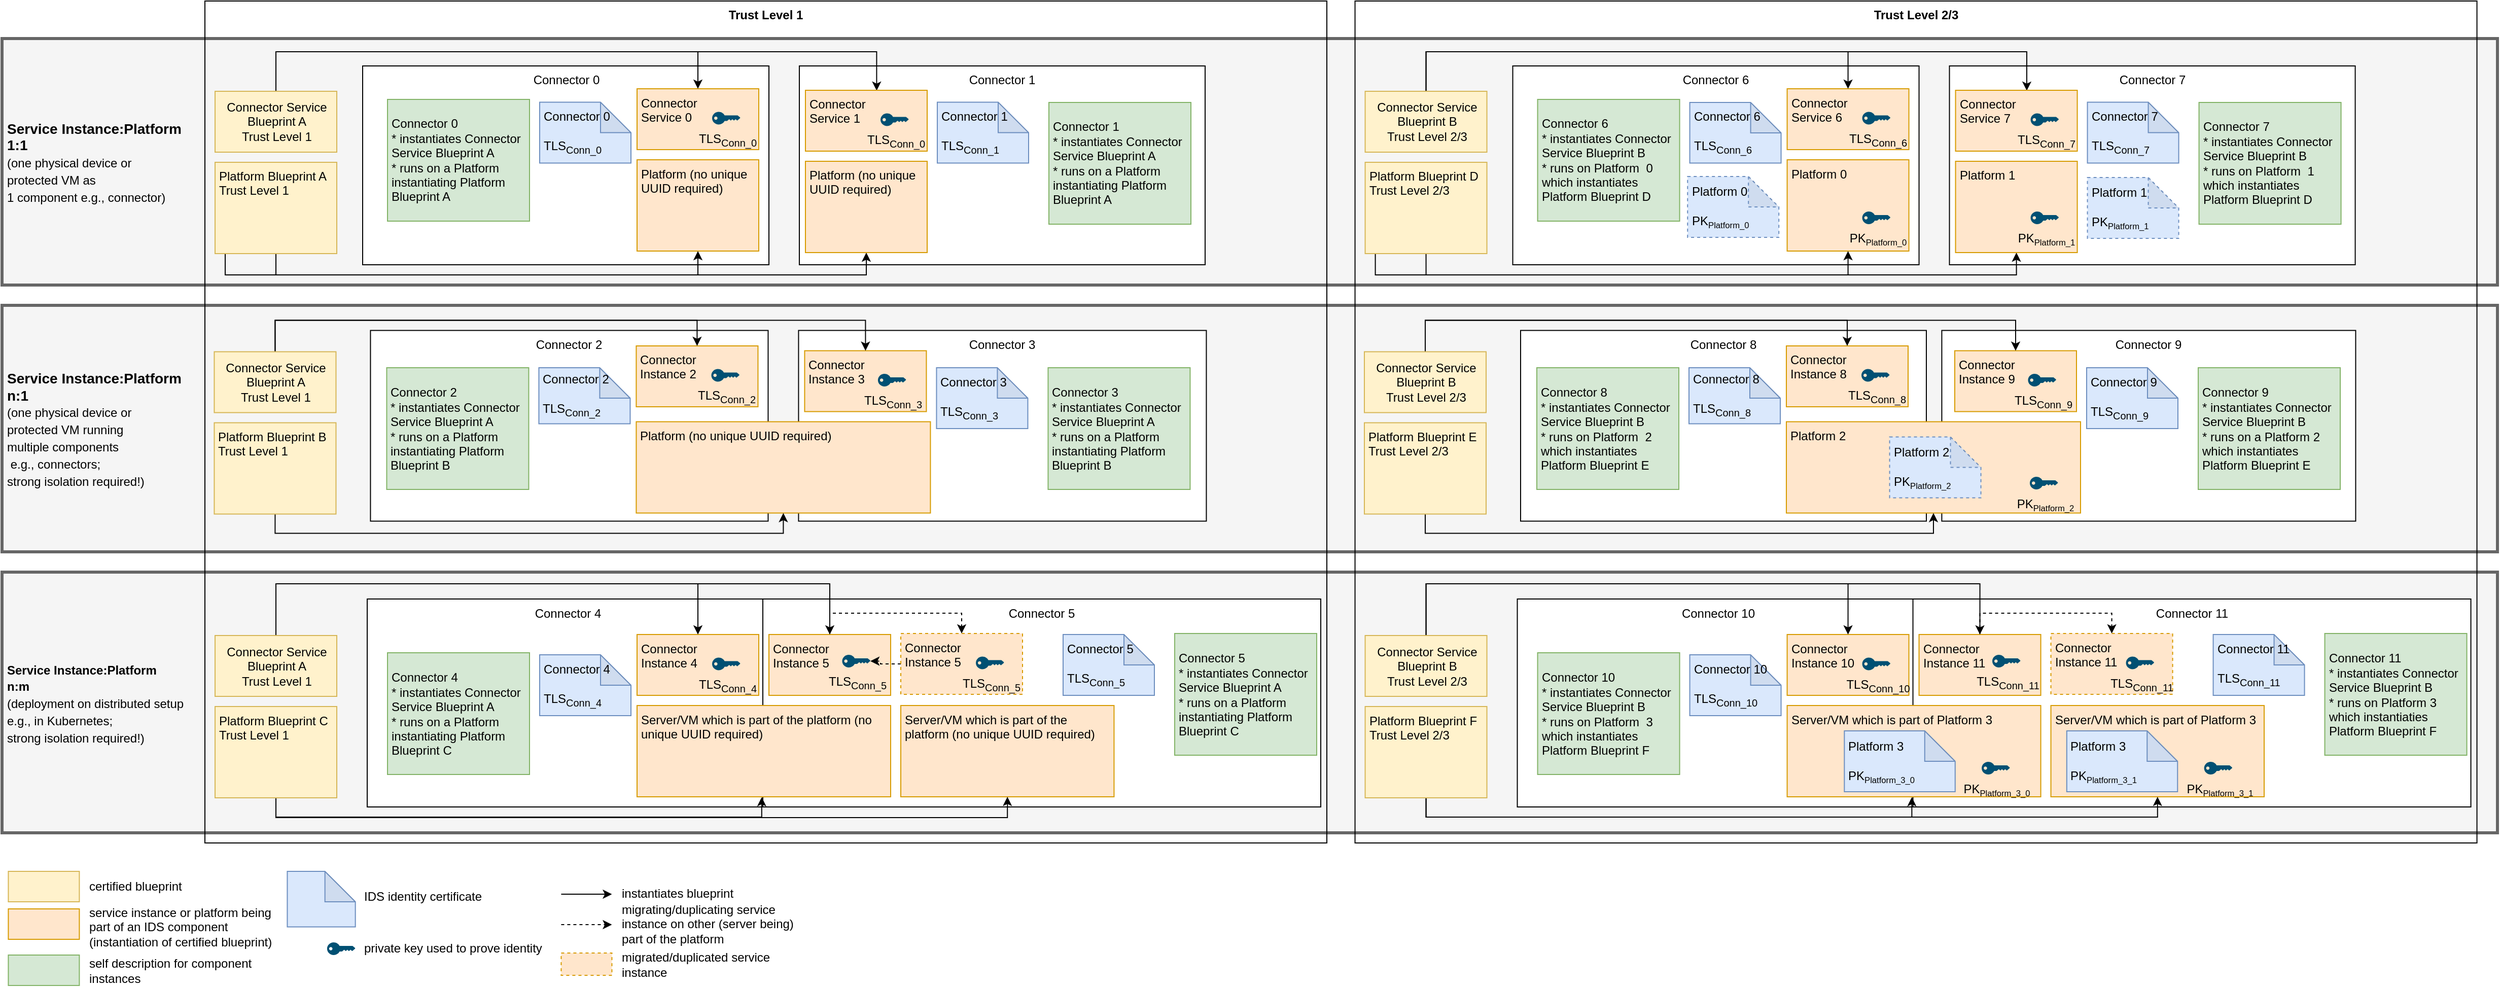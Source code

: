 <mxfile version="15.8.7" type="device"><diagram id="MJwlTmEPwnFVT92L7Dc6" name="Page-1"><mxGraphModel dx="3122" dy="1025" grid="1" gridSize="10" guides="1" tooltips="1" connect="1" arrows="1" fold="1" page="1" pageScale="1" pageWidth="850" pageHeight="1100" math="0" shadow="0"><root><mxCell id="0"/><mxCell id="1" parent="0"/><mxCell id="c_cpvO0Hi35O6XeUHN5P-138" value="&lt;b style=&quot;color: rgb(0 , 0 , 0) ; font-size: 12px ; text-align: center&quot;&gt;Service Instance:Platform&lt;br&gt;n:m&lt;br&gt;&lt;/b&gt;&lt;span style=&quot;color: rgb(0 , 0 , 0) ; font-size: 12px ; text-align: center&quot;&gt;(deployment on distributed setup &lt;br&gt;e.g., in Kubernetes;&lt;/span&gt;&lt;br style=&quot;color: rgb(0 , 0 , 0) ; font-size: 12px ; text-align: center&quot;&gt;&lt;span style=&quot;color: rgb(0 , 0 , 0) ; font-size: 12px ; text-align: center&quot;&gt;strong isolation required!)&lt;/span&gt;" style="rounded=0;whiteSpace=wrap;html=1;fontSize=14;fillColor=#f5f5f5;fontColor=#333333;strokeColor=#666666;align=left;verticalAlign=middle;spacingLeft=3;strokeWidth=3;" parent="1" vertex="1"><mxGeometry x="-1530" y="593" width="2460" height="257" as="geometry"/></mxCell><mxCell id="c_cpvO0Hi35O6XeUHN5P-137" value="&lt;b style=&quot;color: rgb(0 , 0 , 0) ; text-align: center&quot;&gt;Service Instance:Platform&lt;br&gt;n:1&lt;br&gt;&lt;/b&gt;&lt;span style=&quot;color: rgb(0 , 0 , 0) ; font-size: 12px ; text-align: center&quot;&gt;(one physical device or &lt;br&gt;protected VM running&lt;br&gt;multiple components&lt;br&gt;&amp;nbsp;e.g., connectors;&lt;br&gt;&lt;/span&gt;&lt;span style=&quot;color: rgb(0 , 0 , 0) ; font-size: 12px ; text-align: center&quot;&gt;strong isolation required!)&lt;/span&gt;" style="rounded=0;whiteSpace=wrap;html=1;fontSize=14;fillColor=#f5f5f5;fontColor=#333333;strokeColor=#666666;align=left;verticalAlign=middle;spacingLeft=3;strokeWidth=3;" parent="1" vertex="1"><mxGeometry x="-1530" y="330" width="2460" height="243" as="geometry"/></mxCell><mxCell id="c_cpvO0Hi35O6XeUHN5P-136" value="&lt;b style=&quot;color: rgb(0 , 0 , 0)&quot;&gt;Service Instance:Platform&lt;br&gt;1:1&lt;br&gt;&lt;div&gt;&lt;span style=&quot;font-size: 12px ; font-weight: normal&quot;&gt;(one physical device or &lt;br&gt;protected VM as&amp;nbsp;&lt;/span&gt;&lt;/div&gt;&lt;div&gt;&lt;span style=&quot;font-size: 12px ; font-weight: normal&quot;&gt;1 component e.g., connector)&lt;/span&gt;&lt;/div&gt;&lt;/b&gt;" style="rounded=0;whiteSpace=wrap;html=1;fontSize=14;fillColor=#f5f5f5;fontColor=#333333;strokeColor=#666666;align=left;verticalAlign=middle;spacingLeft=3;strokeWidth=3;" parent="1" vertex="1"><mxGeometry x="-1530" y="67" width="2460" height="243" as="geometry"/></mxCell><mxCell id="EKv225oek2lHnn-0Rslz-53" value="" style="rounded=0;whiteSpace=wrap;html=1;fillColor=#ffe6cc;strokeColor=#d79b00;spacingLeft=2;" parent="1" vertex="1"><mxGeometry x="-1523.78" y="925" width="70" height="30" as="geometry"/></mxCell><mxCell id="EKv225oek2lHnn-0Rslz-54" value="service instance or platform being part of an IDS component (instantiation of certified blueprint)" style="text;html=1;strokeColor=none;fillColor=none;align=left;verticalAlign=middle;whiteSpace=wrap;rounded=0;spacingLeft=2;" parent="1" vertex="1"><mxGeometry x="-1448" y="928" width="205" height="30" as="geometry"/></mxCell><mxCell id="EKv225oek2lHnn-0Rslz-56" value="IDS identity certificate" style="text;html=1;strokeColor=none;fillColor=none;align=left;verticalAlign=middle;whiteSpace=wrap;rounded=0;spacingLeft=2;" parent="1" vertex="1"><mxGeometry x="-1176.67" y="898" width="145" height="30" as="geometry"/></mxCell><mxCell id="EKv225oek2lHnn-0Rslz-57" value="" style="shape=note;whiteSpace=wrap;html=1;backgroundOutline=1;darkOpacity=0.05;align=left;fillColor=#dae8fc;strokeColor=#6c8ebf;spacingLeft=2;" parent="1" vertex="1"><mxGeometry x="-1248.78" y="888" width="67.11" height="54.75" as="geometry"/></mxCell><mxCell id="EKv225oek2lHnn-0Rslz-58" value="" style="points=[[0,0.5,0],[0.24,0,0],[0.5,0.28,0],[0.995,0.475,0],[0.5,0.72,0],[0.24,1,0]];verticalLabelPosition=bottom;sketch=0;html=1;verticalAlign=top;aspect=fixed;align=center;pointerEvents=1;shape=mxgraph.cisco19.key;fillColor=#005073;strokeColor=none;spacingLeft=2;" parent="1" vertex="1"><mxGeometry x="-1209.56" y="958" width="27.78" height="12.5" as="geometry"/></mxCell><mxCell id="EKv225oek2lHnn-0Rslz-59" value="private key used to prove identity" style="text;html=1;strokeColor=none;fillColor=none;align=left;verticalAlign=middle;whiteSpace=wrap;rounded=0;spacingLeft=2;" parent="1" vertex="1"><mxGeometry x="-1176.67" y="949.25" width="185" height="30" as="geometry"/></mxCell><mxCell id="c_cpvO0Hi35O6XeUHN5P-8" value="" style="rounded=0;whiteSpace=wrap;html=1;fillColor=#fff2cc;strokeColor=#d6b656;spacingLeft=2;" parent="1" vertex="1"><mxGeometry x="-1523.78" y="888" width="70" height="30" as="geometry"/></mxCell><mxCell id="c_cpvO0Hi35O6XeUHN5P-9" value="certified blueprint" style="text;html=1;strokeColor=none;fillColor=none;align=left;verticalAlign=middle;whiteSpace=wrap;rounded=0;spacingLeft=2;" parent="1" vertex="1"><mxGeometry x="-1448" y="888" width="205" height="30" as="geometry"/></mxCell><mxCell id="c_cpvO0Hi35O6XeUHN5P-10" value="" style="rounded=0;whiteSpace=wrap;html=1;fillColor=#d5e8d4;strokeColor=#82b366;spacingLeft=2;" parent="1" vertex="1"><mxGeometry x="-1523.78" y="970.5" width="70" height="30" as="geometry"/></mxCell><mxCell id="c_cpvO0Hi35O6XeUHN5P-11" value="self description for component instances" style="text;html=1;strokeColor=none;fillColor=none;align=left;verticalAlign=middle;whiteSpace=wrap;rounded=0;spacingLeft=2;" parent="1" vertex="1"><mxGeometry x="-1448" y="970.5" width="205" height="30" as="geometry"/></mxCell><mxCell id="c_cpvO0Hi35O6XeUHN5P-16" style="edgeStyle=orthogonalEdgeStyle;rounded=0;orthogonalLoop=1;jettySize=auto;html=1;" parent="1" edge="1"><mxGeometry relative="1" as="geometry"><mxPoint x="-978.78" y="910.5" as="sourcePoint"/><mxPoint x="-928.78" y="910.5" as="targetPoint"/></mxGeometry></mxCell><mxCell id="c_cpvO0Hi35O6XeUHN5P-17" value="instantiates blueprint" style="text;html=1;strokeColor=none;fillColor=none;align=left;verticalAlign=middle;whiteSpace=wrap;rounded=0;spacingLeft=2;" parent="1" vertex="1"><mxGeometry x="-923" y="895" width="185" height="30" as="geometry"/></mxCell><mxCell id="c_cpvO0Hi35O6XeUHN5P-130" style="edgeStyle=orthogonalEdgeStyle;rounded=0;orthogonalLoop=1;jettySize=auto;html=1;dashed=1;" parent="1" edge="1"><mxGeometry relative="1" as="geometry"><mxPoint x="-978.78" y="940.5" as="sourcePoint"/><mxPoint x="-928.78" y="940.5" as="targetPoint"/></mxGeometry></mxCell><mxCell id="c_cpvO0Hi35O6XeUHN5P-131" value="migrating/duplicating service instance on other (server being) part of the platform" style="text;html=1;strokeColor=none;fillColor=none;align=left;verticalAlign=middle;whiteSpace=wrap;rounded=0;spacingLeft=2;" parent="1" vertex="1"><mxGeometry x="-923" y="925" width="185" height="30" as="geometry"/></mxCell><mxCell id="c_cpvO0Hi35O6XeUHN5P-133" value="" style="rounded=0;whiteSpace=wrap;html=1;verticalAlign=top;align=left;dashed=1;fillColor=#ffe6cc;strokeColor=#d79b00;spacingLeft=2;" parent="1" vertex="1"><mxGeometry x="-978.78" y="968.5" width="50" height="22" as="geometry"/></mxCell><mxCell id="c_cpvO0Hi35O6XeUHN5P-134" value="migrated/duplicated service instance" style="text;html=1;strokeColor=none;fillColor=none;align=left;verticalAlign=middle;whiteSpace=wrap;rounded=0;spacingLeft=2;" parent="1" vertex="1"><mxGeometry x="-923" y="964.5" width="185" height="30" as="geometry"/></mxCell><mxCell id="c_cpvO0Hi35O6XeUHN5P-12" value="&lt;span&gt;Trust Level 1&lt;/span&gt;" style="rounded=0;whiteSpace=wrap;html=1;verticalAlign=top;fontStyle=1;fillColor=none;" parent="1" vertex="1"><mxGeometry x="-1330" y="30" width="1106" height="830" as="geometry"/></mxCell><mxCell id="c_cpvO0Hi35O6XeUHN5P-63" value="&lt;span&gt;Trust Level 2/3&lt;/span&gt;" style="rounded=0;whiteSpace=wrap;html=1;verticalAlign=top;fontStyle=1;fillColor=none;" parent="1" vertex="1"><mxGeometry x="-196.22" y="30" width="1106" height="830" as="geometry"/></mxCell><mxCell id="c_cpvO0Hi35O6XeUHN5P-57" value="Connector 4" style="rounded=0;whiteSpace=wrap;html=1;verticalAlign=top;" parent="1" vertex="1"><mxGeometry x="-1170" y="619.5" width="396" height="205" as="geometry"/></mxCell><mxCell id="c_cpvO0Hi35O6XeUHN5P-56" value="Connector 5" style="rounded=0;whiteSpace=wrap;html=1;verticalAlign=top;" parent="1" vertex="1"><mxGeometry x="-780" y="619.5" width="550" height="205" as="geometry"/></mxCell><mxCell id="c_cpvO0Hi35O6XeUHN5P-37" value="Connector 3" style="rounded=0;whiteSpace=wrap;html=1;verticalAlign=top;" parent="1" vertex="1"><mxGeometry x="-744.78" y="354.75" width="402" height="188" as="geometry"/></mxCell><mxCell id="c_cpvO0Hi35O6XeUHN5P-36" value="Connector 2" style="rounded=0;whiteSpace=wrap;html=1;verticalAlign=top;" parent="1" vertex="1"><mxGeometry x="-1166.78" y="354.75" width="392" height="188" as="geometry"/></mxCell><mxCell id="c_cpvO0Hi35O6XeUHN5P-32" value="Connector 1" style="rounded=0;whiteSpace=wrap;html=1;verticalAlign=top;" parent="1" vertex="1"><mxGeometry x="-744" y="94" width="400" height="196" as="geometry"/></mxCell><mxCell id="c_cpvO0Hi35O6XeUHN5P-31" value="Connector 0" style="rounded=0;whiteSpace=wrap;html=1;verticalAlign=top;" parent="1" vertex="1"><mxGeometry x="-1174.5" y="94" width="400.5" height="196" as="geometry"/></mxCell><mxCell id="T8QaqepY3DWQ5jsg9RfR-1" value="Platform (no unique UUID required)" style="rounded=0;whiteSpace=wrap;html=1;align=left;verticalAlign=top;fillColor=#ffe6cc;strokeColor=#d79b00;spacingLeft=2;" parent="1" vertex="1"><mxGeometry x="-904" y="186.5" width="120" height="90" as="geometry"/></mxCell><mxCell id="T8QaqepY3DWQ5jsg9RfR-2" value="Connector&lt;br&gt;Service 0" style="rounded=0;whiteSpace=wrap;html=1;verticalAlign=top;align=left;fillColor=#ffe6cc;strokeColor=#d79b00;spacingLeft=2;" parent="1" vertex="1"><mxGeometry x="-904" y="116.5" width="120" height="60" as="geometry"/></mxCell><mxCell id="EKv225oek2lHnn-0Rslz-5" value="TLS&lt;sub&gt;Conn_0&lt;/sub&gt;" style="points=[[0,0.5,0],[0.24,0,0],[0.5,0.28,0],[0.995,0.475,0],[0.5,0.72,0],[0.24,1,0]];verticalLabelPosition=bottom;sketch=0;html=1;verticalAlign=top;aspect=fixed;align=center;pointerEvents=1;shape=mxgraph.cisco19.key;fillColor=#005073;strokeColor=none;spacingLeft=2;" parent="1" vertex="1"><mxGeometry x="-830" y="139.25" width="27.78" height="12.5" as="geometry"/></mxCell><mxCell id="EKv225oek2lHnn-0Rslz-13" value="Platform (no unique UUID required)" style="rounded=0;whiteSpace=wrap;html=1;align=left;verticalAlign=top;fillColor=#ffe6cc;strokeColor=#d79b00;spacingLeft=2;" parent="1" vertex="1"><mxGeometry x="-904.78" y="444.75" width="290" height="90" as="geometry"/></mxCell><mxCell id="EKv225oek2lHnn-0Rslz-14" value="Connector&lt;br&gt;Instance 2" style="rounded=0;whiteSpace=wrap;html=1;verticalAlign=top;align=left;fillColor=#ffe6cc;strokeColor=#d79b00;spacingLeft=2;" parent="1" vertex="1"><mxGeometry x="-904.78" y="370" width="120" height="60" as="geometry"/></mxCell><mxCell id="EKv225oek2lHnn-0Rslz-15" value="TLS&lt;sub&gt;Conn_2&lt;/sub&gt;" style="points=[[0,0.5,0],[0.24,0,0],[0.5,0.28,0],[0.995,0.475,0],[0.5,0.72,0],[0.24,1,0]];verticalLabelPosition=bottom;sketch=0;html=1;verticalAlign=top;aspect=fixed;align=center;pointerEvents=1;shape=mxgraph.cisco19.key;fillColor=#005073;strokeColor=none;spacingLeft=2;" parent="1" vertex="1"><mxGeometry x="-830.78" y="392.75" width="27.78" height="12.5" as="geometry"/></mxCell><mxCell id="EKv225oek2lHnn-0Rslz-20" value="Connector&lt;br&gt;Instance 3" style="rounded=0;whiteSpace=wrap;html=1;verticalAlign=top;align=left;fillColor=#ffe6cc;strokeColor=#d79b00;spacingLeft=2;" parent="1" vertex="1"><mxGeometry x="-738.78" y="374.75" width="120" height="60" as="geometry"/></mxCell><mxCell id="EKv225oek2lHnn-0Rslz-23" value="TLS&lt;sub&gt;Conn_3&lt;/sub&gt;" style="points=[[0,0.5,0],[0.24,0,0],[0.5,0.28,0],[0.995,0.475,0],[0.5,0.72,0],[0.24,1,0]];verticalLabelPosition=bottom;sketch=0;html=1;verticalAlign=top;aspect=fixed;align=center;pointerEvents=1;shape=mxgraph.cisco19.key;fillColor=#005073;strokeColor=none;spacingLeft=2;" parent="1" vertex="1"><mxGeometry x="-666.56" y="397.5" width="27.78" height="12.5" as="geometry"/></mxCell><mxCell id="EKv225oek2lHnn-0Rslz-30" value="Server/VM which is part of the platform (no unique UUID required)" style="rounded=0;whiteSpace=wrap;html=1;align=left;verticalAlign=top;fillColor=#ffe6cc;strokeColor=#d79b00;spacingLeft=2;" parent="1" vertex="1"><mxGeometry x="-904" y="724.5" width="250" height="90" as="geometry"/></mxCell><mxCell id="EKv225oek2lHnn-0Rslz-38" style="edgeStyle=orthogonalEdgeStyle;rounded=0;orthogonalLoop=1;jettySize=auto;html=1;entryX=0.5;entryY=0;entryDx=0;entryDy=0;spacingLeft=2;dashed=1;exitX=0.5;exitY=0;exitDx=0;exitDy=0;" parent="1" source="EKv225oek2lHnn-0Rslz-33" target="EKv225oek2lHnn-0Rslz-36" edge="1"><mxGeometry relative="1" as="geometry"><Array as="points"><mxPoint x="-714" y="633.5"/><mxPoint x="-584" y="633.5"/></Array></mxGeometry></mxCell><mxCell id="EKv225oek2lHnn-0Rslz-31" value="Connector&lt;br&gt;Instance 4" style="rounded=0;whiteSpace=wrap;html=1;verticalAlign=top;align=left;fillColor=#ffe6cc;strokeColor=#d79b00;spacingLeft=2;" parent="1" vertex="1"><mxGeometry x="-904" y="654.5" width="120" height="60" as="geometry"/></mxCell><mxCell id="EKv225oek2lHnn-0Rslz-32" value="TLS&lt;sub&gt;Conn_4&lt;/sub&gt;" style="points=[[0,0.5,0],[0.24,0,0],[0.5,0.28,0],[0.995,0.475,0],[0.5,0.72,0],[0.24,1,0]];verticalLabelPosition=bottom;sketch=0;html=1;verticalAlign=top;aspect=fixed;align=center;pointerEvents=1;shape=mxgraph.cisco19.key;fillColor=#005073;strokeColor=none;spacingLeft=2;" parent="1" vertex="1"><mxGeometry x="-830" y="677.25" width="27.78" height="12.5" as="geometry"/></mxCell><mxCell id="EKv225oek2lHnn-0Rslz-33" value="Connector&lt;br&gt;Instance 5" style="rounded=0;whiteSpace=wrap;html=1;verticalAlign=top;align=left;fillColor=#ffe6cc;strokeColor=#d79b00;spacingLeft=2;" parent="1" vertex="1"><mxGeometry x="-774" y="654.5" width="120" height="60" as="geometry"/></mxCell><mxCell id="EKv225oek2lHnn-0Rslz-34" value="TLS&lt;sub&gt;Conn_5&lt;/sub&gt;" style="points=[[0,0.5,0],[0.24,0,0],[0.5,0.28,0],[0.995,0.475,0],[0.5,0.72,0],[0.24,1,0]];verticalLabelPosition=bottom;sketch=0;html=1;verticalAlign=top;aspect=fixed;align=center;pointerEvents=1;shape=mxgraph.cisco19.key;fillColor=#005073;strokeColor=none;spacingLeft=2;" parent="1" vertex="1"><mxGeometry x="-701.78" y="674.5" width="27.78" height="12.5" as="geometry"/></mxCell><mxCell id="EKv225oek2lHnn-0Rslz-35" value="Server/VM which is part of the platform (no unique UUID required)" style="rounded=0;whiteSpace=wrap;html=1;align=left;verticalAlign=top;fillColor=#ffe6cc;strokeColor=#d79b00;spacingLeft=2;" parent="1" vertex="1"><mxGeometry x="-644" y="724.5" width="210.22" height="90" as="geometry"/></mxCell><mxCell id="c_cpvO0Hi35O6XeUHN5P-54" value="" style="edgeStyle=orthogonalEdgeStyle;rounded=0;orthogonalLoop=1;jettySize=auto;html=1;dashed=1;fontSize=14;" parent="1" source="EKv225oek2lHnn-0Rslz-36" target="EKv225oek2lHnn-0Rslz-34" edge="1"><mxGeometry relative="1" as="geometry"/></mxCell><mxCell id="EKv225oek2lHnn-0Rslz-36" value="Connector&lt;br&gt;Instance 5" style="rounded=0;whiteSpace=wrap;html=1;verticalAlign=top;align=left;dashed=1;fillColor=#ffe6cc;strokeColor=#d79b00;spacingLeft=2;" parent="1" vertex="1"><mxGeometry x="-644" y="653.5" width="120" height="60" as="geometry"/></mxCell><mxCell id="EKv225oek2lHnn-0Rslz-37" value="TLS&lt;sub&gt;Conn_5&lt;/sub&gt;" style="points=[[0,0.5,0],[0.24,0,0],[0.5,0.28,0],[0.995,0.475,0],[0.5,0.72,0],[0.24,1,0]];verticalLabelPosition=bottom;sketch=0;html=1;verticalAlign=top;aspect=fixed;align=center;pointerEvents=1;shape=mxgraph.cisco19.key;fillColor=#005073;strokeColor=none;dashed=1;spacingLeft=2;" parent="1" vertex="1"><mxGeometry x="-570" y="676.25" width="27.78" height="12.5" as="geometry"/></mxCell><mxCell id="EKv225oek2lHnn-0Rslz-52" value="&lt;div&gt;&lt;span&gt;Connector&lt;/span&gt;&lt;span&gt;&amp;nbsp;0&lt;/span&gt;&lt;/div&gt;&lt;div&gt;&lt;br&gt;&lt;/div&gt;&lt;div&gt;&lt;span&gt;TLS&lt;/span&gt;&lt;sub&gt;Conn_0&lt;/sub&gt;&lt;/div&gt;" style="shape=note;whiteSpace=wrap;html=1;backgroundOutline=1;darkOpacity=0.05;align=left;fillColor=#dae8fc;strokeColor=#6c8ebf;spacingLeft=2;" parent="1" vertex="1"><mxGeometry x="-1000" y="129.75" width="90" height="60" as="geometry"/></mxCell><mxCell id="EKv225oek2lHnn-0Rslz-62" value="&lt;div&gt;&lt;span&gt;Connector&lt;/span&gt;&lt;span&gt;&amp;nbsp;2&lt;/span&gt;&lt;/div&gt;&lt;div&gt;&lt;br&gt;&lt;/div&gt;&lt;div&gt;&lt;span&gt;TLS&lt;/span&gt;&lt;sub&gt;Conn_2&lt;/sub&gt;&lt;/div&gt;" style="shape=note;whiteSpace=wrap;html=1;backgroundOutline=1;darkOpacity=0.05;align=left;fillColor=#dae8fc;strokeColor=#6c8ebf;spacingLeft=2;" parent="1" vertex="1"><mxGeometry x="-1000.78" y="391.5" width="90" height="55.25" as="geometry"/></mxCell><mxCell id="EKv225oek2lHnn-0Rslz-64" value="&lt;div&gt;&lt;span&gt;Connector&lt;/span&gt;&lt;span&gt;&amp;nbsp;3&lt;/span&gt;&lt;/div&gt;&lt;div&gt;&lt;br&gt;&lt;/div&gt;&lt;div&gt;&lt;span&gt;TLS&lt;/span&gt;&lt;sub&gt;Conn_3&lt;/sub&gt;&lt;/div&gt;" style="shape=note;whiteSpace=wrap;html=1;backgroundOutline=1;darkOpacity=0.05;align=left;fillColor=#dae8fc;strokeColor=#6c8ebf;spacingLeft=2;" parent="1" vertex="1"><mxGeometry x="-608.78" y="391.5" width="90" height="60" as="geometry"/></mxCell><mxCell id="EKv225oek2lHnn-0Rslz-70" value="&lt;div&gt;&lt;span&gt;Connector&lt;/span&gt;&lt;span&gt;&amp;nbsp;4&lt;/span&gt;&lt;/div&gt;&lt;div&gt;&lt;br&gt;&lt;/div&gt;&lt;div&gt;&lt;span&gt;TLS&lt;/span&gt;&lt;sub&gt;Conn_4&lt;/sub&gt;&lt;/div&gt;" style="shape=note;whiteSpace=wrap;html=1;backgroundOutline=1;darkOpacity=0.05;align=left;fillColor=#dae8fc;strokeColor=#6c8ebf;spacingLeft=2;" parent="1" vertex="1"><mxGeometry x="-1000" y="674.5" width="90" height="60" as="geometry"/></mxCell><mxCell id="EKv225oek2lHnn-0Rslz-71" value="&lt;div&gt;&lt;span&gt;Connector&lt;/span&gt;&lt;span&gt;&amp;nbsp;5&lt;/span&gt;&lt;/div&gt;&lt;div&gt;&lt;br&gt;&lt;/div&gt;&lt;div&gt;&lt;span&gt;TLS&lt;/span&gt;&lt;sub&gt;Conn_5&lt;/sub&gt;&lt;/div&gt;" style="shape=note;whiteSpace=wrap;html=1;backgroundOutline=1;darkOpacity=0.05;align=left;fillColor=#dae8fc;strokeColor=#6c8ebf;spacingLeft=2;" parent="1" vertex="1"><mxGeometry x="-484" y="654.5" width="90" height="60" as="geometry"/></mxCell><mxCell id="c_cpvO0Hi35O6XeUHN5P-15" style="edgeStyle=orthogonalEdgeStyle;rounded=0;orthogonalLoop=1;jettySize=auto;html=1;exitX=0.5;exitY=0;exitDx=0;exitDy=0;" parent="1" source="c_cpvO0Hi35O6XeUHN5P-1" target="T8QaqepY3DWQ5jsg9RfR-2" edge="1"><mxGeometry relative="1" as="geometry"><Array as="points"><mxPoint x="-1260" y="80"/><mxPoint x="-844" y="80"/></Array></mxGeometry></mxCell><mxCell id="c_cpvO0Hi35O6XeUHN5P-29" style="edgeStyle=orthogonalEdgeStyle;rounded=0;orthogonalLoop=1;jettySize=auto;html=1;entryX=0.585;entryY=0.007;entryDx=0;entryDy=0;entryPerimeter=0;exitX=0.5;exitY=0;exitDx=0;exitDy=0;" parent="1" source="c_cpvO0Hi35O6XeUHN5P-1" target="c_cpvO0Hi35O6XeUHN5P-25" edge="1"><mxGeometry relative="1" as="geometry"><Array as="points"><mxPoint x="-1260" y="80"/><mxPoint x="-668" y="80"/></Array></mxGeometry></mxCell><mxCell id="c_cpvO0Hi35O6XeUHN5P-1" value="Connector Service&lt;br&gt;Blueprint A&lt;br&gt;Trust Level 1" style="rounded=0;whiteSpace=wrap;html=1;fillColor=#fff2cc;strokeColor=#d6b656;spacingLeft=2;" parent="1" vertex="1"><mxGeometry x="-1320" y="119" width="120" height="60" as="geometry"/></mxCell><mxCell id="c_cpvO0Hi35O6XeUHN5P-14" style="edgeStyle=orthogonalEdgeStyle;rounded=0;orthogonalLoop=1;jettySize=auto;html=1;" parent="1" source="c_cpvO0Hi35O6XeUHN5P-4" target="T8QaqepY3DWQ5jsg9RfR-1" edge="1"><mxGeometry relative="1" as="geometry"><Array as="points"><mxPoint x="-1310" y="300"/><mxPoint x="-844" y="300"/></Array></mxGeometry></mxCell><mxCell id="c_cpvO0Hi35O6XeUHN5P-30" style="edgeStyle=orthogonalEdgeStyle;rounded=0;orthogonalLoop=1;jettySize=auto;html=1;entryX=0.5;entryY=1;entryDx=0;entryDy=0;exitX=0.5;exitY=1;exitDx=0;exitDy=0;" parent="1" source="c_cpvO0Hi35O6XeUHN5P-4" target="c_cpvO0Hi35O6XeUHN5P-24" edge="1"><mxGeometry relative="1" as="geometry"><Array as="points"><mxPoint x="-1260" y="300"/><mxPoint x="-678" y="300"/></Array></mxGeometry></mxCell><mxCell id="c_cpvO0Hi35O6XeUHN5P-4" value="Platform Blueprint A&lt;br&gt;Trust Level 1" style="rounded=0;whiteSpace=wrap;html=1;align=left;verticalAlign=top;fillColor=#fff2cc;strokeColor=#d6b656;spacingLeft=2;" parent="1" vertex="1"><mxGeometry x="-1320" y="189" width="120" height="90" as="geometry"/></mxCell><mxCell id="c_cpvO0Hi35O6XeUHN5P-7" value="Connector 0&lt;br&gt;* instantiates Connector Service Blueprint A&lt;br&gt;* runs on a Platform instantiating Platform Blueprint A" style="rounded=0;whiteSpace=wrap;html=1;align=left;spacingLeft=2;fillColor=#d5e8d4;strokeColor=#82b366;" parent="1" vertex="1"><mxGeometry x="-1150" y="127" width="140" height="120" as="geometry"/></mxCell><mxCell id="c_cpvO0Hi35O6XeUHN5P-20" style="edgeStyle=orthogonalEdgeStyle;rounded=0;orthogonalLoop=1;jettySize=auto;html=1;exitX=0.5;exitY=0;exitDx=0;exitDy=0;" parent="1" source="c_cpvO0Hi35O6XeUHN5P-21" target="EKv225oek2lHnn-0Rslz-14" edge="1"><mxGeometry relative="1" as="geometry"><mxPoint x="-1170.78" y="404.75" as="targetPoint"/><Array as="points"><mxPoint x="-1260.78" y="344.75"/><mxPoint x="-844.78" y="344.75"/></Array></mxGeometry></mxCell><mxCell id="c_cpvO0Hi35O6XeUHN5P-33" style="edgeStyle=orthogonalEdgeStyle;rounded=0;orthogonalLoop=1;jettySize=auto;html=1;entryX=0.5;entryY=0;entryDx=0;entryDy=0;exitX=0.5;exitY=0;exitDx=0;exitDy=0;" parent="1" source="c_cpvO0Hi35O6XeUHN5P-21" target="EKv225oek2lHnn-0Rslz-20" edge="1"><mxGeometry relative="1" as="geometry"><Array as="points"><mxPoint x="-1260.78" y="344.75"/><mxPoint x="-678.78" y="344.75"/></Array></mxGeometry></mxCell><mxCell id="c_cpvO0Hi35O6XeUHN5P-21" value="Connector Service&lt;br&gt;Blueprint A&lt;br&gt;Trust Level 1" style="rounded=0;whiteSpace=wrap;html=1;fillColor=#fff2cc;strokeColor=#d6b656;spacingLeft=2;" parent="1" vertex="1"><mxGeometry x="-1320.78" y="375.75" width="120" height="60" as="geometry"/></mxCell><mxCell id="c_cpvO0Hi35O6XeUHN5P-22" style="edgeStyle=orthogonalEdgeStyle;rounded=0;orthogonalLoop=1;jettySize=auto;html=1;entryX=0.5;entryY=1;entryDx=0;entryDy=0;exitX=0.5;exitY=1;exitDx=0;exitDy=0;" parent="1" source="c_cpvO0Hi35O6XeUHN5P-23" target="EKv225oek2lHnn-0Rslz-13" edge="1"><mxGeometry relative="1" as="geometry"><mxPoint x="-1170.78" y="489.75" as="targetPoint"/><Array as="points"><mxPoint x="-1260.78" y="554.75"/><mxPoint x="-759.78" y="554.75"/></Array></mxGeometry></mxCell><mxCell id="c_cpvO0Hi35O6XeUHN5P-23" value="Platform Blueprint B&lt;br&gt;Trust Level 1" style="rounded=0;whiteSpace=wrap;html=1;align=left;verticalAlign=top;fillColor=#fff2cc;strokeColor=#d6b656;spacingLeft=2;" parent="1" vertex="1"><mxGeometry x="-1320.78" y="445.75" width="120" height="90" as="geometry"/></mxCell><mxCell id="c_cpvO0Hi35O6XeUHN5P-24" value="Platform (no unique UUID required)" style="rounded=0;whiteSpace=wrap;html=1;align=left;verticalAlign=top;fillColor=#ffe6cc;strokeColor=#d79b00;spacingLeft=2;" parent="1" vertex="1"><mxGeometry x="-738" y="188" width="120" height="90" as="geometry"/></mxCell><mxCell id="c_cpvO0Hi35O6XeUHN5P-25" value="Connector&lt;br&gt;Service 1" style="rounded=0;whiteSpace=wrap;html=1;verticalAlign=top;align=left;fillColor=#ffe6cc;strokeColor=#d79b00;spacingLeft=2;" parent="1" vertex="1"><mxGeometry x="-738" y="118" width="120" height="60" as="geometry"/></mxCell><mxCell id="c_cpvO0Hi35O6XeUHN5P-26" value="TLS&lt;sub&gt;Conn_0&lt;/sub&gt;" style="points=[[0,0.5,0],[0.24,0,0],[0.5,0.28,0],[0.995,0.475,0],[0.5,0.72,0],[0.24,1,0]];verticalLabelPosition=bottom;sketch=0;html=1;verticalAlign=top;aspect=fixed;align=center;pointerEvents=1;shape=mxgraph.cisco19.key;fillColor=#005073;strokeColor=none;spacingLeft=2;" parent="1" vertex="1"><mxGeometry x="-664" y="140.75" width="27.78" height="12.5" as="geometry"/></mxCell><mxCell id="c_cpvO0Hi35O6XeUHN5P-27" value="&lt;div&gt;&lt;span&gt;Connector&lt;/span&gt;&lt;span&gt;&amp;nbsp;1&lt;/span&gt;&lt;/div&gt;&lt;div&gt;&lt;br&gt;&lt;/div&gt;&lt;div&gt;&lt;span&gt;TLS&lt;/span&gt;&lt;sub&gt;Conn_1&lt;/sub&gt;&lt;/div&gt;" style="shape=note;whiteSpace=wrap;html=1;backgroundOutline=1;darkOpacity=0.05;align=left;fillColor=#dae8fc;strokeColor=#6c8ebf;spacingLeft=2;" parent="1" vertex="1"><mxGeometry x="-608" y="129.75" width="90" height="60" as="geometry"/></mxCell><mxCell id="c_cpvO0Hi35O6XeUHN5P-28" value="Connector 1&lt;br&gt;* instantiates Connector Service Blueprint A&lt;br&gt;* runs on a Platform instantiating Platform Blueprint A" style="rounded=0;whiteSpace=wrap;html=1;align=left;spacingLeft=2;fillColor=#d5e8d4;strokeColor=#82b366;" parent="1" vertex="1"><mxGeometry x="-498" y="130" width="140" height="120" as="geometry"/></mxCell><mxCell id="c_cpvO0Hi35O6XeUHN5P-34" value="Connector 2&lt;br&gt;* instantiates Connector Service Blueprint A&lt;br&gt;* runs on a Platform instantiating Platform Blueprint B" style="rounded=0;whiteSpace=wrap;html=1;align=left;spacingLeft=2;fillColor=#d5e8d4;strokeColor=#82b366;" parent="1" vertex="1"><mxGeometry x="-1150.78" y="391.5" width="140" height="120" as="geometry"/></mxCell><mxCell id="c_cpvO0Hi35O6XeUHN5P-35" value="Connector 3&lt;br&gt;* instantiates Connector Service Blueprint A&lt;br&gt;* runs on a Platform instantiating Platform Blueprint B" style="rounded=0;whiteSpace=wrap;html=1;align=left;spacingLeft=2;fillColor=#d5e8d4;strokeColor=#82b366;" parent="1" vertex="1"><mxGeometry x="-498.78" y="391.5" width="140" height="120" as="geometry"/></mxCell><mxCell id="c_cpvO0Hi35O6XeUHN5P-58" style="edgeStyle=orthogonalEdgeStyle;rounded=0;orthogonalLoop=1;jettySize=auto;html=1;entryX=0.5;entryY=0;entryDx=0;entryDy=0;fontSize=14;" parent="1" source="c_cpvO0Hi35O6XeUHN5P-45" target="EKv225oek2lHnn-0Rslz-31" edge="1"><mxGeometry relative="1" as="geometry"><Array as="points"><mxPoint x="-1260" y="604.5"/><mxPoint x="-844" y="604.5"/></Array></mxGeometry></mxCell><mxCell id="c_cpvO0Hi35O6XeUHN5P-59" style="edgeStyle=orthogonalEdgeStyle;rounded=0;orthogonalLoop=1;jettySize=auto;html=1;entryX=0.5;entryY=0;entryDx=0;entryDy=0;fontSize=14;" parent="1" source="c_cpvO0Hi35O6XeUHN5P-45" target="EKv225oek2lHnn-0Rslz-33" edge="1"><mxGeometry relative="1" as="geometry"><Array as="points"><mxPoint x="-1260" y="604.5"/><mxPoint x="-714" y="604.5"/></Array></mxGeometry></mxCell><mxCell id="c_cpvO0Hi35O6XeUHN5P-45" value="Connector Service&lt;br&gt;Blueprint A&lt;br&gt;Trust Level 1" style="rounded=0;whiteSpace=wrap;html=1;fillColor=#fff2cc;strokeColor=#d6b656;spacingLeft=2;" parent="1" vertex="1"><mxGeometry x="-1320" y="655.5" width="120" height="60" as="geometry"/></mxCell><mxCell id="c_cpvO0Hi35O6XeUHN5P-61" style="edgeStyle=orthogonalEdgeStyle;rounded=0;orthogonalLoop=1;jettySize=auto;html=1;entryX=-0.002;entryY=0.953;entryDx=0;entryDy=0;entryPerimeter=0;fontSize=14;" parent="1" source="c_cpvO0Hi35O6XeUHN5P-46" target="c_cpvO0Hi35O6XeUHN5P-56" edge="1"><mxGeometry relative="1" as="geometry"><Array as="points"><mxPoint x="-1260" y="834.5"/><mxPoint x="-781" y="834.5"/></Array></mxGeometry></mxCell><mxCell id="c_cpvO0Hi35O6XeUHN5P-62" style="edgeStyle=orthogonalEdgeStyle;rounded=0;orthogonalLoop=1;jettySize=auto;html=1;entryX=0.5;entryY=1;entryDx=0;entryDy=0;fontSize=14;" parent="1" source="c_cpvO0Hi35O6XeUHN5P-46" target="EKv225oek2lHnn-0Rslz-35" edge="1"><mxGeometry relative="1" as="geometry"><Array as="points"><mxPoint x="-1260" y="835"/><mxPoint x="-539" y="835"/></Array></mxGeometry></mxCell><mxCell id="c_cpvO0Hi35O6XeUHN5P-46" value="Platform Blueprint C&lt;br&gt;Trust Level 1" style="rounded=0;whiteSpace=wrap;html=1;align=left;verticalAlign=top;fillColor=#fff2cc;strokeColor=#d6b656;spacingLeft=2;" parent="1" vertex="1"><mxGeometry x="-1320" y="725.5" width="120" height="90" as="geometry"/></mxCell><mxCell id="c_cpvO0Hi35O6XeUHN5P-47" value="Connector 4&lt;br&gt;* instantiates Connector Service Blueprint A&lt;br&gt;* runs on a Platform instantiating Platform Blueprint C" style="rounded=0;whiteSpace=wrap;html=1;align=left;spacingLeft=2;fillColor=#d5e8d4;strokeColor=#82b366;" parent="1" vertex="1"><mxGeometry x="-1150" y="672.5" width="140" height="120" as="geometry"/></mxCell><mxCell id="c_cpvO0Hi35O6XeUHN5P-50" value="Connector 5&lt;br&gt;* instantiates Connector Service Blueprint A&lt;br&gt;* runs on a Platform instantiating Platform Blueprint C" style="rounded=0;whiteSpace=wrap;html=1;align=left;spacingLeft=2;fillColor=#d5e8d4;strokeColor=#82b366;" parent="1" vertex="1"><mxGeometry x="-374" y="653.5" width="140" height="120" as="geometry"/></mxCell><mxCell id="c_cpvO0Hi35O6XeUHN5P-64" value="Connector 10" style="rounded=0;whiteSpace=wrap;html=1;verticalAlign=top;" parent="1" vertex="1"><mxGeometry x="-36.22" y="619.5" width="396" height="205" as="geometry"/></mxCell><mxCell id="c_cpvO0Hi35O6XeUHN5P-65" value="Connector 11" style="rounded=0;whiteSpace=wrap;html=1;verticalAlign=top;" parent="1" vertex="1"><mxGeometry x="353.78" y="619.5" width="550" height="205" as="geometry"/></mxCell><mxCell id="c_cpvO0Hi35O6XeUHN5P-66" value="Connector 9" style="rounded=0;whiteSpace=wrap;html=1;verticalAlign=top;" parent="1" vertex="1"><mxGeometry x="382.22" y="354.75" width="408" height="188" as="geometry"/></mxCell><mxCell id="c_cpvO0Hi35O6XeUHN5P-67" value="Connector 8" style="rounded=0;whiteSpace=wrap;html=1;verticalAlign=top;" parent="1" vertex="1"><mxGeometry x="-33" y="354.75" width="400" height="188" as="geometry"/></mxCell><mxCell id="c_cpvO0Hi35O6XeUHN5P-68" value="Connector 7" style="rounded=0;whiteSpace=wrap;html=1;verticalAlign=top;" parent="1" vertex="1"><mxGeometry x="389.78" y="94" width="400" height="196" as="geometry"/></mxCell><mxCell id="c_cpvO0Hi35O6XeUHN5P-69" value="Connector 6" style="rounded=0;whiteSpace=wrap;html=1;verticalAlign=top;" parent="1" vertex="1"><mxGeometry x="-40.72" y="94" width="400.5" height="196" as="geometry"/></mxCell><mxCell id="c_cpvO0Hi35O6XeUHN5P-70" value="Platform 0" style="rounded=0;whiteSpace=wrap;html=1;align=left;verticalAlign=top;fillColor=#ffe6cc;strokeColor=#d79b00;spacingLeft=2;" parent="1" vertex="1"><mxGeometry x="229.78" y="186.5" width="120" height="90" as="geometry"/></mxCell><mxCell id="c_cpvO0Hi35O6XeUHN5P-71" value="Connector&lt;br&gt;Service 6" style="rounded=0;whiteSpace=wrap;html=1;verticalAlign=top;align=left;fillColor=#ffe6cc;strokeColor=#d79b00;spacingLeft=2;" parent="1" vertex="1"><mxGeometry x="229.78" y="116.5" width="120" height="60" as="geometry"/></mxCell><mxCell id="c_cpvO0Hi35O6XeUHN5P-72" value="TLS&lt;sub&gt;Conn_6&lt;/sub&gt;" style="points=[[0,0.5,0],[0.24,0,0],[0.5,0.28,0],[0.995,0.475,0],[0.5,0.72,0],[0.24,1,0]];verticalLabelPosition=bottom;sketch=0;html=1;verticalAlign=top;aspect=fixed;align=center;pointerEvents=1;shape=mxgraph.cisco19.key;fillColor=#005073;strokeColor=none;spacingLeft=2;" parent="1" vertex="1"><mxGeometry x="303.78" y="139.25" width="27.78" height="12.5" as="geometry"/></mxCell><mxCell id="c_cpvO0Hi35O6XeUHN5P-73" value="Platform 2" style="rounded=0;whiteSpace=wrap;html=1;align=left;verticalAlign=top;fillColor=#ffe6cc;strokeColor=#d79b00;spacingLeft=2;" parent="1" vertex="1"><mxGeometry x="229.0" y="444.75" width="290" height="90" as="geometry"/></mxCell><mxCell id="c_cpvO0Hi35O6XeUHN5P-74" value="Connector&lt;br&gt;Instance 8" style="rounded=0;whiteSpace=wrap;html=1;verticalAlign=top;align=left;fillColor=#ffe6cc;strokeColor=#d79b00;spacingLeft=2;" parent="1" vertex="1"><mxGeometry x="229.0" y="370" width="120" height="60" as="geometry"/></mxCell><mxCell id="c_cpvO0Hi35O6XeUHN5P-75" value="TLS&lt;sub&gt;Conn_8&lt;/sub&gt;" style="points=[[0,0.5,0],[0.24,0,0],[0.5,0.28,0],[0.995,0.475,0],[0.5,0.72,0],[0.24,1,0]];verticalLabelPosition=bottom;sketch=0;html=1;verticalAlign=top;aspect=fixed;align=center;pointerEvents=1;shape=mxgraph.cisco19.key;fillColor=#005073;strokeColor=none;spacingLeft=2;" parent="1" vertex="1"><mxGeometry x="303" y="392.75" width="27.78" height="12.5" as="geometry"/></mxCell><mxCell id="c_cpvO0Hi35O6XeUHN5P-76" value="Connector&lt;br&gt;Instance 9" style="rounded=0;whiteSpace=wrap;html=1;verticalAlign=top;align=left;fillColor=#ffe6cc;strokeColor=#d79b00;spacingLeft=2;" parent="1" vertex="1"><mxGeometry x="395" y="374.75" width="120" height="60" as="geometry"/></mxCell><mxCell id="c_cpvO0Hi35O6XeUHN5P-77" value="TLS&lt;sub&gt;Conn_9&lt;/sub&gt;" style="points=[[0,0.5,0],[0.24,0,0],[0.5,0.28,0],[0.995,0.475,0],[0.5,0.72,0],[0.24,1,0]];verticalLabelPosition=bottom;sketch=0;html=1;verticalAlign=top;aspect=fixed;align=center;pointerEvents=1;shape=mxgraph.cisco19.key;fillColor=#005073;strokeColor=none;spacingLeft=2;" parent="1" vertex="1"><mxGeometry x="467.22" y="397.5" width="27.78" height="12.5" as="geometry"/></mxCell><mxCell id="c_cpvO0Hi35O6XeUHN5P-78" value="Server/VM which is part of Platform 3" style="rounded=0;whiteSpace=wrap;html=1;align=left;verticalAlign=top;fillColor=#ffe6cc;strokeColor=#d79b00;spacingLeft=2;" parent="1" vertex="1"><mxGeometry x="229.78" y="724.5" width="250" height="90" as="geometry"/></mxCell><mxCell id="c_cpvO0Hi35O6XeUHN5P-79" style="edgeStyle=orthogonalEdgeStyle;rounded=0;orthogonalLoop=1;jettySize=auto;html=1;entryX=0.5;entryY=0;entryDx=0;entryDy=0;spacingLeft=2;dashed=1;exitX=0.5;exitY=0;exitDx=0;exitDy=0;" parent="1" source="c_cpvO0Hi35O6XeUHN5P-82" target="c_cpvO0Hi35O6XeUHN5P-86" edge="1"><mxGeometry relative="1" as="geometry"><Array as="points"><mxPoint x="419.78" y="633.5"/><mxPoint x="549.78" y="633.5"/></Array></mxGeometry></mxCell><mxCell id="c_cpvO0Hi35O6XeUHN5P-80" value="Connector&lt;br&gt;Instance 10" style="rounded=0;whiteSpace=wrap;html=1;verticalAlign=top;align=left;fillColor=#ffe6cc;strokeColor=#d79b00;spacingLeft=2;" parent="1" vertex="1"><mxGeometry x="229.78" y="654.5" width="120" height="60" as="geometry"/></mxCell><mxCell id="c_cpvO0Hi35O6XeUHN5P-81" value="TLS&lt;sub&gt;Conn_10&lt;/sub&gt;" style="points=[[0,0.5,0],[0.24,0,0],[0.5,0.28,0],[0.995,0.475,0],[0.5,0.72,0],[0.24,1,0]];verticalLabelPosition=bottom;sketch=0;html=1;verticalAlign=top;aspect=fixed;align=center;pointerEvents=1;shape=mxgraph.cisco19.key;fillColor=#005073;strokeColor=none;spacingLeft=2;" parent="1" vertex="1"><mxGeometry x="303.78" y="677.25" width="27.78" height="12.5" as="geometry"/></mxCell><mxCell id="c_cpvO0Hi35O6XeUHN5P-82" value="Connector&lt;br&gt;Instance 11" style="rounded=0;whiteSpace=wrap;html=1;verticalAlign=top;align=left;fillColor=#ffe6cc;strokeColor=#d79b00;spacingLeft=2;" parent="1" vertex="1"><mxGeometry x="359.78" y="654.5" width="120" height="60" as="geometry"/></mxCell><mxCell id="c_cpvO0Hi35O6XeUHN5P-83" value="TLS&lt;sub&gt;Conn_11&lt;/sub&gt;" style="points=[[0,0.5,0],[0.24,0,0],[0.5,0.28,0],[0.995,0.475,0],[0.5,0.72,0],[0.24,1,0]];verticalLabelPosition=bottom;sketch=0;html=1;verticalAlign=top;aspect=fixed;align=center;pointerEvents=1;shape=mxgraph.cisco19.key;fillColor=#005073;strokeColor=none;spacingLeft=2;" parent="1" vertex="1"><mxGeometry x="432" y="674.5" width="27.78" height="12.5" as="geometry"/></mxCell><mxCell id="c_cpvO0Hi35O6XeUHN5P-84" value="Server/VM which is part of Platform 3" style="rounded=0;whiteSpace=wrap;html=1;align=left;verticalAlign=top;fillColor=#ffe6cc;strokeColor=#d79b00;spacingLeft=2;" parent="1" vertex="1"><mxGeometry x="489.78" y="724.5" width="210.22" height="90" as="geometry"/></mxCell><mxCell id="c_cpvO0Hi35O6XeUHN5P-86" value="Connector&lt;br&gt;Instance 11" style="rounded=0;whiteSpace=wrap;html=1;verticalAlign=top;align=left;dashed=1;fillColor=#ffe6cc;strokeColor=#d79b00;spacingLeft=2;" parent="1" vertex="1"><mxGeometry x="489.78" y="653.5" width="120" height="60" as="geometry"/></mxCell><mxCell id="c_cpvO0Hi35O6XeUHN5P-87" value="TLS&lt;sub&gt;Conn_11&lt;/sub&gt;" style="points=[[0,0.5,0],[0.24,0,0],[0.5,0.28,0],[0.995,0.475,0],[0.5,0.72,0],[0.24,1,0]];verticalLabelPosition=bottom;sketch=0;html=1;verticalAlign=top;aspect=fixed;align=center;pointerEvents=1;shape=mxgraph.cisco19.key;fillColor=#005073;strokeColor=none;dashed=1;spacingLeft=2;" parent="1" vertex="1"><mxGeometry x="563.78" y="676.25" width="27.78" height="12.5" as="geometry"/></mxCell><mxCell id="c_cpvO0Hi35O6XeUHN5P-88" value="&lt;div&gt;&lt;span&gt;Connector&lt;/span&gt;&lt;span&gt;&amp;nbsp;6&lt;/span&gt;&lt;/div&gt;&lt;div&gt;&lt;br&gt;&lt;/div&gt;&lt;div&gt;&lt;span&gt;TLS&lt;/span&gt;&lt;sub&gt;Conn_6&lt;/sub&gt;&lt;/div&gt;" style="shape=note;whiteSpace=wrap;html=1;backgroundOutline=1;darkOpacity=0.05;align=left;fillColor=#dae8fc;strokeColor=#6c8ebf;spacingLeft=2;" parent="1" vertex="1"><mxGeometry x="133.78" y="130" width="90" height="59.75" as="geometry"/></mxCell><mxCell id="c_cpvO0Hi35O6XeUHN5P-89" value="&lt;div&gt;&lt;span&gt;Connector&lt;/span&gt;&lt;span&gt;&amp;nbsp;8&lt;/span&gt;&lt;/div&gt;&lt;div&gt;&lt;br&gt;&lt;/div&gt;&lt;div&gt;&lt;span&gt;TLS&lt;/span&gt;&lt;sub&gt;Conn_8&lt;/sub&gt;&lt;/div&gt;" style="shape=note;whiteSpace=wrap;html=1;backgroundOutline=1;darkOpacity=0.05;align=left;fillColor=#dae8fc;strokeColor=#6c8ebf;spacingLeft=2;" parent="1" vertex="1"><mxGeometry x="133.0" y="391.5" width="90" height="55.25" as="geometry"/></mxCell><mxCell id="c_cpvO0Hi35O6XeUHN5P-90" value="&lt;div&gt;&lt;span&gt;Connector&lt;/span&gt;&lt;span&gt;&amp;nbsp;9&lt;/span&gt;&lt;/div&gt;&lt;div&gt;&lt;br&gt;&lt;/div&gt;&lt;div&gt;&lt;span&gt;TLS&lt;/span&gt;&lt;sub&gt;Conn_9&lt;/sub&gt;&lt;/div&gt;" style="shape=note;whiteSpace=wrap;html=1;backgroundOutline=1;darkOpacity=0.05;align=left;fillColor=#dae8fc;strokeColor=#6c8ebf;spacingLeft=2;" parent="1" vertex="1"><mxGeometry x="525" y="391.5" width="90" height="60" as="geometry"/></mxCell><mxCell id="c_cpvO0Hi35O6XeUHN5P-91" value="&lt;div&gt;&lt;span&gt;Connector&lt;/span&gt;&lt;span&gt;&amp;nbsp;10&lt;/span&gt;&lt;/div&gt;&lt;div&gt;&lt;br&gt;&lt;/div&gt;&lt;div&gt;&lt;span&gt;TLS&lt;/span&gt;&lt;sub&gt;Conn_10&lt;/sub&gt;&lt;/div&gt;" style="shape=note;whiteSpace=wrap;html=1;backgroundOutline=1;darkOpacity=0.05;align=left;fillColor=#dae8fc;strokeColor=#6c8ebf;spacingLeft=2;" parent="1" vertex="1"><mxGeometry x="133.78" y="674.5" width="90" height="60" as="geometry"/></mxCell><mxCell id="c_cpvO0Hi35O6XeUHN5P-92" value="&lt;div&gt;&lt;span&gt;Connector&lt;/span&gt;&lt;span&gt;&amp;nbsp;11&lt;/span&gt;&lt;/div&gt;&lt;div&gt;&lt;br&gt;&lt;/div&gt;&lt;div&gt;&lt;span&gt;TLS&lt;/span&gt;&lt;sub&gt;Conn_11&lt;/sub&gt;&lt;/div&gt;" style="shape=note;whiteSpace=wrap;html=1;backgroundOutline=1;darkOpacity=0.05;align=left;fillColor=#dae8fc;strokeColor=#6c8ebf;spacingLeft=2;" parent="1" vertex="1"><mxGeometry x="649.78" y="654.5" width="90" height="60" as="geometry"/></mxCell><mxCell id="c_cpvO0Hi35O6XeUHN5P-93" style="edgeStyle=orthogonalEdgeStyle;rounded=0;orthogonalLoop=1;jettySize=auto;html=1;exitX=0.5;exitY=0;exitDx=0;exitDy=0;" parent="1" source="c_cpvO0Hi35O6XeUHN5P-95" target="c_cpvO0Hi35O6XeUHN5P-71" edge="1"><mxGeometry relative="1" as="geometry"><Array as="points"><mxPoint x="-126.22" y="80"/><mxPoint x="289.78" y="80"/></Array></mxGeometry></mxCell><mxCell id="c_cpvO0Hi35O6XeUHN5P-94" style="edgeStyle=orthogonalEdgeStyle;rounded=0;orthogonalLoop=1;jettySize=auto;html=1;entryX=0.585;entryY=0.007;entryDx=0;entryDy=0;entryPerimeter=0;exitX=0.5;exitY=0;exitDx=0;exitDy=0;" parent="1" source="c_cpvO0Hi35O6XeUHN5P-95" target="c_cpvO0Hi35O6XeUHN5P-106" edge="1"><mxGeometry relative="1" as="geometry"><Array as="points"><mxPoint x="-126.22" y="80"/><mxPoint x="465.78" y="80"/></Array></mxGeometry></mxCell><mxCell id="c_cpvO0Hi35O6XeUHN5P-95" value="Connector Service&lt;br&gt;Blueprint B&lt;br&gt;Trust Level 2/3" style="rounded=0;whiteSpace=wrap;html=1;fillColor=#fff2cc;strokeColor=#d6b656;spacingLeft=2;" parent="1" vertex="1"><mxGeometry x="-186.22" y="119" width="120" height="60" as="geometry"/></mxCell><mxCell id="c_cpvO0Hi35O6XeUHN5P-96" style="edgeStyle=orthogonalEdgeStyle;rounded=0;orthogonalLoop=1;jettySize=auto;html=1;" parent="1" source="c_cpvO0Hi35O6XeUHN5P-98" target="c_cpvO0Hi35O6XeUHN5P-70" edge="1"><mxGeometry relative="1" as="geometry"><Array as="points"><mxPoint x="-176.22" y="300"/><mxPoint x="289.78" y="300"/></Array></mxGeometry></mxCell><mxCell id="c_cpvO0Hi35O6XeUHN5P-97" style="edgeStyle=orthogonalEdgeStyle;rounded=0;orthogonalLoop=1;jettySize=auto;html=1;entryX=0.5;entryY=1;entryDx=0;entryDy=0;exitX=0.5;exitY=1;exitDx=0;exitDy=0;" parent="1" source="c_cpvO0Hi35O6XeUHN5P-98" target="c_cpvO0Hi35O6XeUHN5P-105" edge="1"><mxGeometry relative="1" as="geometry"><Array as="points"><mxPoint x="-126.22" y="300"/><mxPoint x="455.78" y="300"/></Array></mxGeometry></mxCell><mxCell id="c_cpvO0Hi35O6XeUHN5P-98" value="Platform Blueprint D&lt;br&gt;Trust Level 2/3" style="rounded=0;whiteSpace=wrap;html=1;align=left;verticalAlign=top;fillColor=#fff2cc;strokeColor=#d6b656;spacingLeft=2;" parent="1" vertex="1"><mxGeometry x="-186.22" y="189" width="120" height="90" as="geometry"/></mxCell><mxCell id="c_cpvO0Hi35O6XeUHN5P-99" value="Connector 6&lt;br&gt;* instantiates Connector Service Blueprint B&lt;br&gt;* runs on Platform&amp;nbsp; 0 which instantiates Platform Blueprint D" style="rounded=0;whiteSpace=wrap;html=1;align=left;spacingLeft=2;fillColor=#d5e8d4;strokeColor=#82b366;" parent="1" vertex="1"><mxGeometry x="-16.22" y="127" width="140" height="120" as="geometry"/></mxCell><mxCell id="c_cpvO0Hi35O6XeUHN5P-100" style="edgeStyle=orthogonalEdgeStyle;rounded=0;orthogonalLoop=1;jettySize=auto;html=1;exitX=0.5;exitY=0;exitDx=0;exitDy=0;" parent="1" source="c_cpvO0Hi35O6XeUHN5P-102" target="c_cpvO0Hi35O6XeUHN5P-74" edge="1"><mxGeometry relative="1" as="geometry"><mxPoint x="-37.0" y="404.75" as="targetPoint"/><Array as="points"><mxPoint x="-127.0" y="344.75"/><mxPoint x="289" y="344.75"/></Array></mxGeometry></mxCell><mxCell id="c_cpvO0Hi35O6XeUHN5P-101" style="edgeStyle=orthogonalEdgeStyle;rounded=0;orthogonalLoop=1;jettySize=auto;html=1;entryX=0.5;entryY=0;entryDx=0;entryDy=0;exitX=0.5;exitY=0;exitDx=0;exitDy=0;" parent="1" source="c_cpvO0Hi35O6XeUHN5P-102" target="c_cpvO0Hi35O6XeUHN5P-76" edge="1"><mxGeometry relative="1" as="geometry"><Array as="points"><mxPoint x="-127.0" y="344.75"/><mxPoint x="455" y="344.75"/></Array></mxGeometry></mxCell><mxCell id="c_cpvO0Hi35O6XeUHN5P-102" value="Connector Service&lt;br&gt;Blueprint B&lt;br&gt;Trust Level 2/3" style="rounded=0;whiteSpace=wrap;html=1;fillColor=#fff2cc;strokeColor=#d6b656;spacingLeft=2;" parent="1" vertex="1"><mxGeometry x="-187.0" y="375.75" width="120" height="60" as="geometry"/></mxCell><mxCell id="c_cpvO0Hi35O6XeUHN5P-103" style="edgeStyle=orthogonalEdgeStyle;rounded=0;orthogonalLoop=1;jettySize=auto;html=1;entryX=0.5;entryY=1;entryDx=0;entryDy=0;exitX=0.5;exitY=1;exitDx=0;exitDy=0;" parent="1" source="c_cpvO0Hi35O6XeUHN5P-104" target="c_cpvO0Hi35O6XeUHN5P-73" edge="1"><mxGeometry relative="1" as="geometry"><mxPoint x="-37.0" y="489.75" as="targetPoint"/><Array as="points"><mxPoint x="-127.0" y="554.75"/><mxPoint x="374" y="554.75"/></Array></mxGeometry></mxCell><mxCell id="c_cpvO0Hi35O6XeUHN5P-104" value="Platform Blueprint E&lt;br&gt;Trust Level 2/3" style="rounded=0;whiteSpace=wrap;html=1;align=left;verticalAlign=top;fillColor=#fff2cc;strokeColor=#d6b656;spacingLeft=2;" parent="1" vertex="1"><mxGeometry x="-187.0" y="445.75" width="120" height="90" as="geometry"/></mxCell><mxCell id="c_cpvO0Hi35O6XeUHN5P-105" value="Platform 1" style="rounded=0;whiteSpace=wrap;html=1;align=left;verticalAlign=top;fillColor=#ffe6cc;strokeColor=#d79b00;spacingLeft=2;" parent="1" vertex="1"><mxGeometry x="395.78" y="188" width="120" height="90" as="geometry"/></mxCell><mxCell id="c_cpvO0Hi35O6XeUHN5P-106" value="Connector&lt;br&gt;Service 7" style="rounded=0;whiteSpace=wrap;html=1;verticalAlign=top;align=left;fillColor=#ffe6cc;strokeColor=#d79b00;spacingLeft=2;" parent="1" vertex="1"><mxGeometry x="395.78" y="118" width="120" height="60" as="geometry"/></mxCell><mxCell id="c_cpvO0Hi35O6XeUHN5P-107" value="TLS&lt;sub&gt;Conn_7&lt;/sub&gt;" style="points=[[0,0.5,0],[0.24,0,0],[0.5,0.28,0],[0.995,0.475,0],[0.5,0.72,0],[0.24,1,0]];verticalLabelPosition=bottom;sketch=0;html=1;verticalAlign=top;aspect=fixed;align=center;pointerEvents=1;shape=mxgraph.cisco19.key;fillColor=#005073;strokeColor=none;spacingLeft=2;" parent="1" vertex="1"><mxGeometry x="469.78" y="140.75" width="27.78" height="12.5" as="geometry"/></mxCell><mxCell id="c_cpvO0Hi35O6XeUHN5P-108" value="&lt;div&gt;&lt;span&gt;Connector&lt;/span&gt;&lt;span&gt;&amp;nbsp;7&lt;/span&gt;&lt;/div&gt;&lt;div&gt;&lt;br&gt;&lt;/div&gt;&lt;div&gt;&lt;span&gt;TLS&lt;/span&gt;&lt;sub&gt;Conn_7&lt;/sub&gt;&lt;/div&gt;" style="shape=note;whiteSpace=wrap;html=1;backgroundOutline=1;darkOpacity=0.05;align=left;fillColor=#dae8fc;strokeColor=#6c8ebf;spacingLeft=2;" parent="1" vertex="1"><mxGeometry x="525.78" y="129.75" width="90" height="60" as="geometry"/></mxCell><mxCell id="c_cpvO0Hi35O6XeUHN5P-109" value="Connector 7&lt;br&gt;* instantiates Connector Service Blueprint B&lt;br&gt;* runs on Platform&amp;nbsp; 1 which instantiates Platform Blueprint D" style="rounded=0;whiteSpace=wrap;html=1;align=left;spacingLeft=2;fillColor=#d5e8d4;strokeColor=#82b366;" parent="1" vertex="1"><mxGeometry x="635.78" y="130" width="140" height="120" as="geometry"/></mxCell><mxCell id="c_cpvO0Hi35O6XeUHN5P-110" value="Connector 8&lt;br&gt;* instantiates Connector Service Blueprint B&lt;br&gt;* runs on Platform&amp;nbsp; 2 which instantiates Platform Blueprint E" style="rounded=0;whiteSpace=wrap;html=1;align=left;spacingLeft=2;fillColor=#d5e8d4;strokeColor=#82b366;" parent="1" vertex="1"><mxGeometry x="-17.0" y="391.5" width="140" height="120" as="geometry"/></mxCell><mxCell id="c_cpvO0Hi35O6XeUHN5P-111" value="Connector 9&lt;br&gt;* instantiates Connector Service Blueprint B&lt;br&gt;* runs on a Platform 2 which instantiates Platform Blueprint E" style="rounded=0;whiteSpace=wrap;html=1;align=left;spacingLeft=2;fillColor=#d5e8d4;strokeColor=#82b366;" parent="1" vertex="1"><mxGeometry x="635" y="391.5" width="140" height="120" as="geometry"/></mxCell><mxCell id="c_cpvO0Hi35O6XeUHN5P-112" style="edgeStyle=orthogonalEdgeStyle;rounded=0;orthogonalLoop=1;jettySize=auto;html=1;entryX=0.5;entryY=0;entryDx=0;entryDy=0;fontSize=14;" parent="1" source="c_cpvO0Hi35O6XeUHN5P-114" target="c_cpvO0Hi35O6XeUHN5P-80" edge="1"><mxGeometry relative="1" as="geometry"><Array as="points"><mxPoint x="-126.22" y="604.5"/><mxPoint x="289.78" y="604.5"/></Array></mxGeometry></mxCell><mxCell id="c_cpvO0Hi35O6XeUHN5P-113" style="edgeStyle=orthogonalEdgeStyle;rounded=0;orthogonalLoop=1;jettySize=auto;html=1;entryX=0.5;entryY=0;entryDx=0;entryDy=0;fontSize=14;" parent="1" source="c_cpvO0Hi35O6XeUHN5P-114" target="c_cpvO0Hi35O6XeUHN5P-82" edge="1"><mxGeometry relative="1" as="geometry"><Array as="points"><mxPoint x="-126.22" y="604.5"/><mxPoint x="419.78" y="604.5"/></Array></mxGeometry></mxCell><mxCell id="c_cpvO0Hi35O6XeUHN5P-114" value="Connector Service&lt;br&gt;Blueprint B&lt;br&gt;Trust Level 2/3" style="rounded=0;whiteSpace=wrap;html=1;fillColor=#fff2cc;strokeColor=#d6b656;spacingLeft=2;" parent="1" vertex="1"><mxGeometry x="-186.22" y="655.5" width="120" height="60" as="geometry"/></mxCell><mxCell id="c_cpvO0Hi35O6XeUHN5P-115" style="edgeStyle=orthogonalEdgeStyle;rounded=0;orthogonalLoop=1;jettySize=auto;html=1;entryX=-0.002;entryY=0.953;entryDx=0;entryDy=0;entryPerimeter=0;fontSize=14;" parent="1" source="c_cpvO0Hi35O6XeUHN5P-117" target="c_cpvO0Hi35O6XeUHN5P-65" edge="1"><mxGeometry relative="1" as="geometry"><Array as="points"><mxPoint x="-126.22" y="834.5"/><mxPoint x="352.78" y="834.5"/></Array></mxGeometry></mxCell><mxCell id="c_cpvO0Hi35O6XeUHN5P-116" style="edgeStyle=orthogonalEdgeStyle;rounded=0;orthogonalLoop=1;jettySize=auto;html=1;entryX=0.5;entryY=1;entryDx=0;entryDy=0;fontSize=14;" parent="1" source="c_cpvO0Hi35O6XeUHN5P-117" target="c_cpvO0Hi35O6XeUHN5P-84" edge="1"><mxGeometry relative="1" as="geometry"><Array as="points"><mxPoint x="-126" y="834.5"/><mxPoint x="595" y="834.5"/></Array></mxGeometry></mxCell><mxCell id="c_cpvO0Hi35O6XeUHN5P-117" value="Platform Blueprint F&lt;br&gt;Trust Level 2/3" style="rounded=0;whiteSpace=wrap;html=1;align=left;verticalAlign=top;fillColor=#fff2cc;strokeColor=#d6b656;spacingLeft=2;" parent="1" vertex="1"><mxGeometry x="-186.22" y="725.5" width="120" height="90" as="geometry"/></mxCell><mxCell id="c_cpvO0Hi35O6XeUHN5P-118" value="Connector 10&lt;br&gt;* instantiates Connector Service Blueprint B&lt;br&gt;* runs on Platform&amp;nbsp; 3 which instantiates Platform Blueprint F" style="rounded=0;whiteSpace=wrap;html=1;align=left;spacingLeft=2;fillColor=#d5e8d4;strokeColor=#82b366;" parent="1" vertex="1"><mxGeometry x="-16.22" y="672.5" width="140" height="120" as="geometry"/></mxCell><mxCell id="c_cpvO0Hi35O6XeUHN5P-119" value="Connector 11&lt;br&gt;* instantiates Connector Service Blueprint B&lt;br&gt;* runs on Platform 3 which instantiaties Platform Blueprint F" style="rounded=0;whiteSpace=wrap;html=1;align=left;spacingLeft=2;fillColor=#d5e8d4;strokeColor=#82b366;" parent="1" vertex="1"><mxGeometry x="759.78" y="653.5" width="140" height="120" as="geometry"/></mxCell><mxCell id="c_cpvO0Hi35O6XeUHN5P-120" value="PK&lt;span style=&quot;font-size: 10px&quot;&gt;&lt;sub&gt;Platform_0&lt;/sub&gt;&lt;/span&gt;" style="points=[[0,0.5,0],[0.24,0,0],[0.5,0.28,0],[0.995,0.475,0],[0.5,0.72,0],[0.24,1,0]];verticalLabelPosition=bottom;sketch=0;html=1;verticalAlign=top;aspect=fixed;align=center;pointerEvents=1;shape=mxgraph.cisco19.key;fillColor=#005073;strokeColor=none;spacingLeft=2;" parent="1" vertex="1"><mxGeometry x="303.78" y="237.5" width="27.78" height="12.5" as="geometry"/></mxCell><mxCell id="c_cpvO0Hi35O6XeUHN5P-121" value="&lt;div&gt;&lt;span&gt;Platform&lt;/span&gt;&lt;span&gt;&amp;nbsp;0&lt;/span&gt;&lt;/div&gt;&lt;div&gt;&lt;br&gt;&lt;/div&gt;&lt;div&gt;&lt;span style=&quot;text-align: center&quot;&gt;PK&lt;/span&gt;&lt;span style=&quot;text-align: center ; font-size: 10px&quot;&gt;&lt;sub&gt;Platform_0&lt;/sub&gt;&lt;/span&gt;&lt;br&gt;&lt;/div&gt;" style="shape=note;whiteSpace=wrap;html=1;backgroundOutline=1;darkOpacity=0.05;dashed=1;align=left;fillColor=#dae8fc;strokeColor=#6c8ebf;spacingLeft=2;" parent="1" vertex="1"><mxGeometry x="131.61" y="203" width="90" height="60" as="geometry"/></mxCell><mxCell id="c_cpvO0Hi35O6XeUHN5P-122" value="PK&lt;span style=&quot;font-size: 10px&quot;&gt;&lt;sub&gt;Platform_1&lt;/sub&gt;&lt;/span&gt;" style="points=[[0,0.5,0],[0.24,0,0],[0.5,0.28,0],[0.995,0.475,0],[0.5,0.72,0],[0.24,1,0]];verticalLabelPosition=bottom;sketch=0;html=1;verticalAlign=top;aspect=fixed;align=center;pointerEvents=1;shape=mxgraph.cisco19.key;fillColor=#005073;strokeColor=none;spacingLeft=2;" parent="1" vertex="1"><mxGeometry x="469.78" y="237.5" width="27.78" height="12.5" as="geometry"/></mxCell><mxCell id="c_cpvO0Hi35O6XeUHN5P-123" value="&lt;div&gt;&lt;span&gt;Platform&lt;/span&gt;&lt;span&gt;&amp;nbsp;1&lt;/span&gt;&lt;/div&gt;&lt;div&gt;&lt;br&gt;&lt;/div&gt;&lt;div&gt;&lt;span style=&quot;text-align: center&quot;&gt;PK&lt;/span&gt;&lt;span style=&quot;text-align: center ; font-size: 10px&quot;&gt;&lt;sub&gt;Platform_1&lt;/sub&gt;&lt;/span&gt;&lt;br&gt;&lt;/div&gt;" style="shape=note;whiteSpace=wrap;html=1;backgroundOutline=1;darkOpacity=0.05;dashed=1;align=left;fillColor=#dae8fc;strokeColor=#6c8ebf;spacingLeft=2;" parent="1" vertex="1"><mxGeometry x="525.78" y="204" width="90" height="60" as="geometry"/></mxCell><mxCell id="c_cpvO0Hi35O6XeUHN5P-124" value="PK&lt;span style=&quot;font-size: 10px&quot;&gt;&lt;sub&gt;Platform_2&lt;/sub&gt;&lt;/span&gt;" style="points=[[0,0.5,0],[0.24,0,0],[0.5,0.28,0],[0.995,0.475,0],[0.5,0.72,0],[0.24,1,0]];verticalLabelPosition=bottom;sketch=0;html=1;verticalAlign=top;aspect=fixed;align=center;pointerEvents=1;shape=mxgraph.cisco19.key;fillColor=#005073;strokeColor=none;spacingLeft=2;" parent="1" vertex="1"><mxGeometry x="469" y="499" width="27.78" height="12.5" as="geometry"/></mxCell><mxCell id="c_cpvO0Hi35O6XeUHN5P-125" value="&lt;div&gt;&lt;span&gt;Platform&lt;/span&gt;&lt;span&gt;&amp;nbsp;2&lt;/span&gt;&lt;/div&gt;&lt;div&gt;&lt;br&gt;&lt;/div&gt;&lt;div&gt;&lt;span style=&quot;text-align: center&quot;&gt;PK&lt;/span&gt;&lt;span style=&quot;text-align: center ; font-size: 10px&quot;&gt;&lt;sub&gt;Platform_2&lt;/sub&gt;&lt;/span&gt;&lt;br&gt;&lt;/div&gt;" style="shape=note;whiteSpace=wrap;html=1;backgroundOutline=1;darkOpacity=0.05;dashed=1;align=left;fillColor=#dae8fc;strokeColor=#6c8ebf;spacingLeft=2;" parent="1" vertex="1"><mxGeometry x="330.78" y="459.75" width="90" height="60" as="geometry"/></mxCell><mxCell id="EKv225oek2lHnn-0Rslz-73" value="&lt;div&gt;Platform 3&lt;/div&gt;&lt;div&gt;&lt;br&gt;&lt;/div&gt;&lt;div&gt;&lt;span style=&quot;text-align: center&quot;&gt;PK&lt;/span&gt;&lt;span style=&quot;text-align: center ; font-size: 10px&quot;&gt;&lt;sub&gt;Platform_3_0&lt;/sub&gt;&lt;/span&gt;&lt;br&gt;&lt;/div&gt;" style="shape=note;whiteSpace=wrap;html=1;backgroundOutline=1;darkOpacity=0.05;align=left;fillColor=#dae8fc;strokeColor=#6c8ebf;spacingLeft=2;" parent="1" vertex="1"><mxGeometry x="286.17" y="749.5" width="109.22" height="60" as="geometry"/></mxCell><mxCell id="c_cpvO0Hi35O6XeUHN5P-126" value="PK&lt;span style=&quot;font-size: 10px&quot;&gt;&lt;sub&gt;Platform_3_0&lt;/sub&gt;&lt;/span&gt;" style="points=[[0,0.5,0],[0.24,0,0],[0.5,0.28,0],[0.995,0.475,0],[0.5,0.72,0],[0.24,1,0]];verticalLabelPosition=bottom;sketch=0;html=1;verticalAlign=top;aspect=fixed;align=center;pointerEvents=1;shape=mxgraph.cisco19.key;fillColor=#005073;strokeColor=none;spacingLeft=2;" parent="1" vertex="1"><mxGeometry x="421.56" y="780" width="27.78" height="12.5" as="geometry"/></mxCell><mxCell id="c_cpvO0Hi35O6XeUHN5P-127" value="&lt;div&gt;Platform 3&lt;/div&gt;&lt;div&gt;&lt;br&gt;&lt;/div&gt;&lt;div&gt;&lt;span style=&quot;text-align: center&quot;&gt;PK&lt;/span&gt;&lt;span style=&quot;text-align: center ; font-size: 10px&quot;&gt;&lt;sub&gt;Platform_3_1&lt;/sub&gt;&lt;/span&gt;&lt;br&gt;&lt;/div&gt;" style="shape=note;whiteSpace=wrap;html=1;backgroundOutline=1;darkOpacity=0.05;align=left;fillColor=#dae8fc;strokeColor=#6c8ebf;spacingLeft=2;" parent="1" vertex="1"><mxGeometry x="505.42" y="749.5" width="109.22" height="60" as="geometry"/></mxCell><mxCell id="c_cpvO0Hi35O6XeUHN5P-128" value="PK&lt;span style=&quot;font-size: 10px&quot;&gt;&lt;sub&gt;Platform_3_1&lt;/sub&gt;&lt;/span&gt;" style="points=[[0,0.5,0],[0.24,0,0],[0.5,0.28,0],[0.995,0.475,0],[0.5,0.72,0],[0.24,1,0]];verticalLabelPosition=bottom;sketch=0;html=1;verticalAlign=top;aspect=fixed;align=center;pointerEvents=1;shape=mxgraph.cisco19.key;fillColor=#005073;strokeColor=none;spacingLeft=2;" parent="1" vertex="1"><mxGeometry x="640.81" y="780" width="27.78" height="12.5" as="geometry"/></mxCell></root></mxGraphModel></diagram></mxfile>